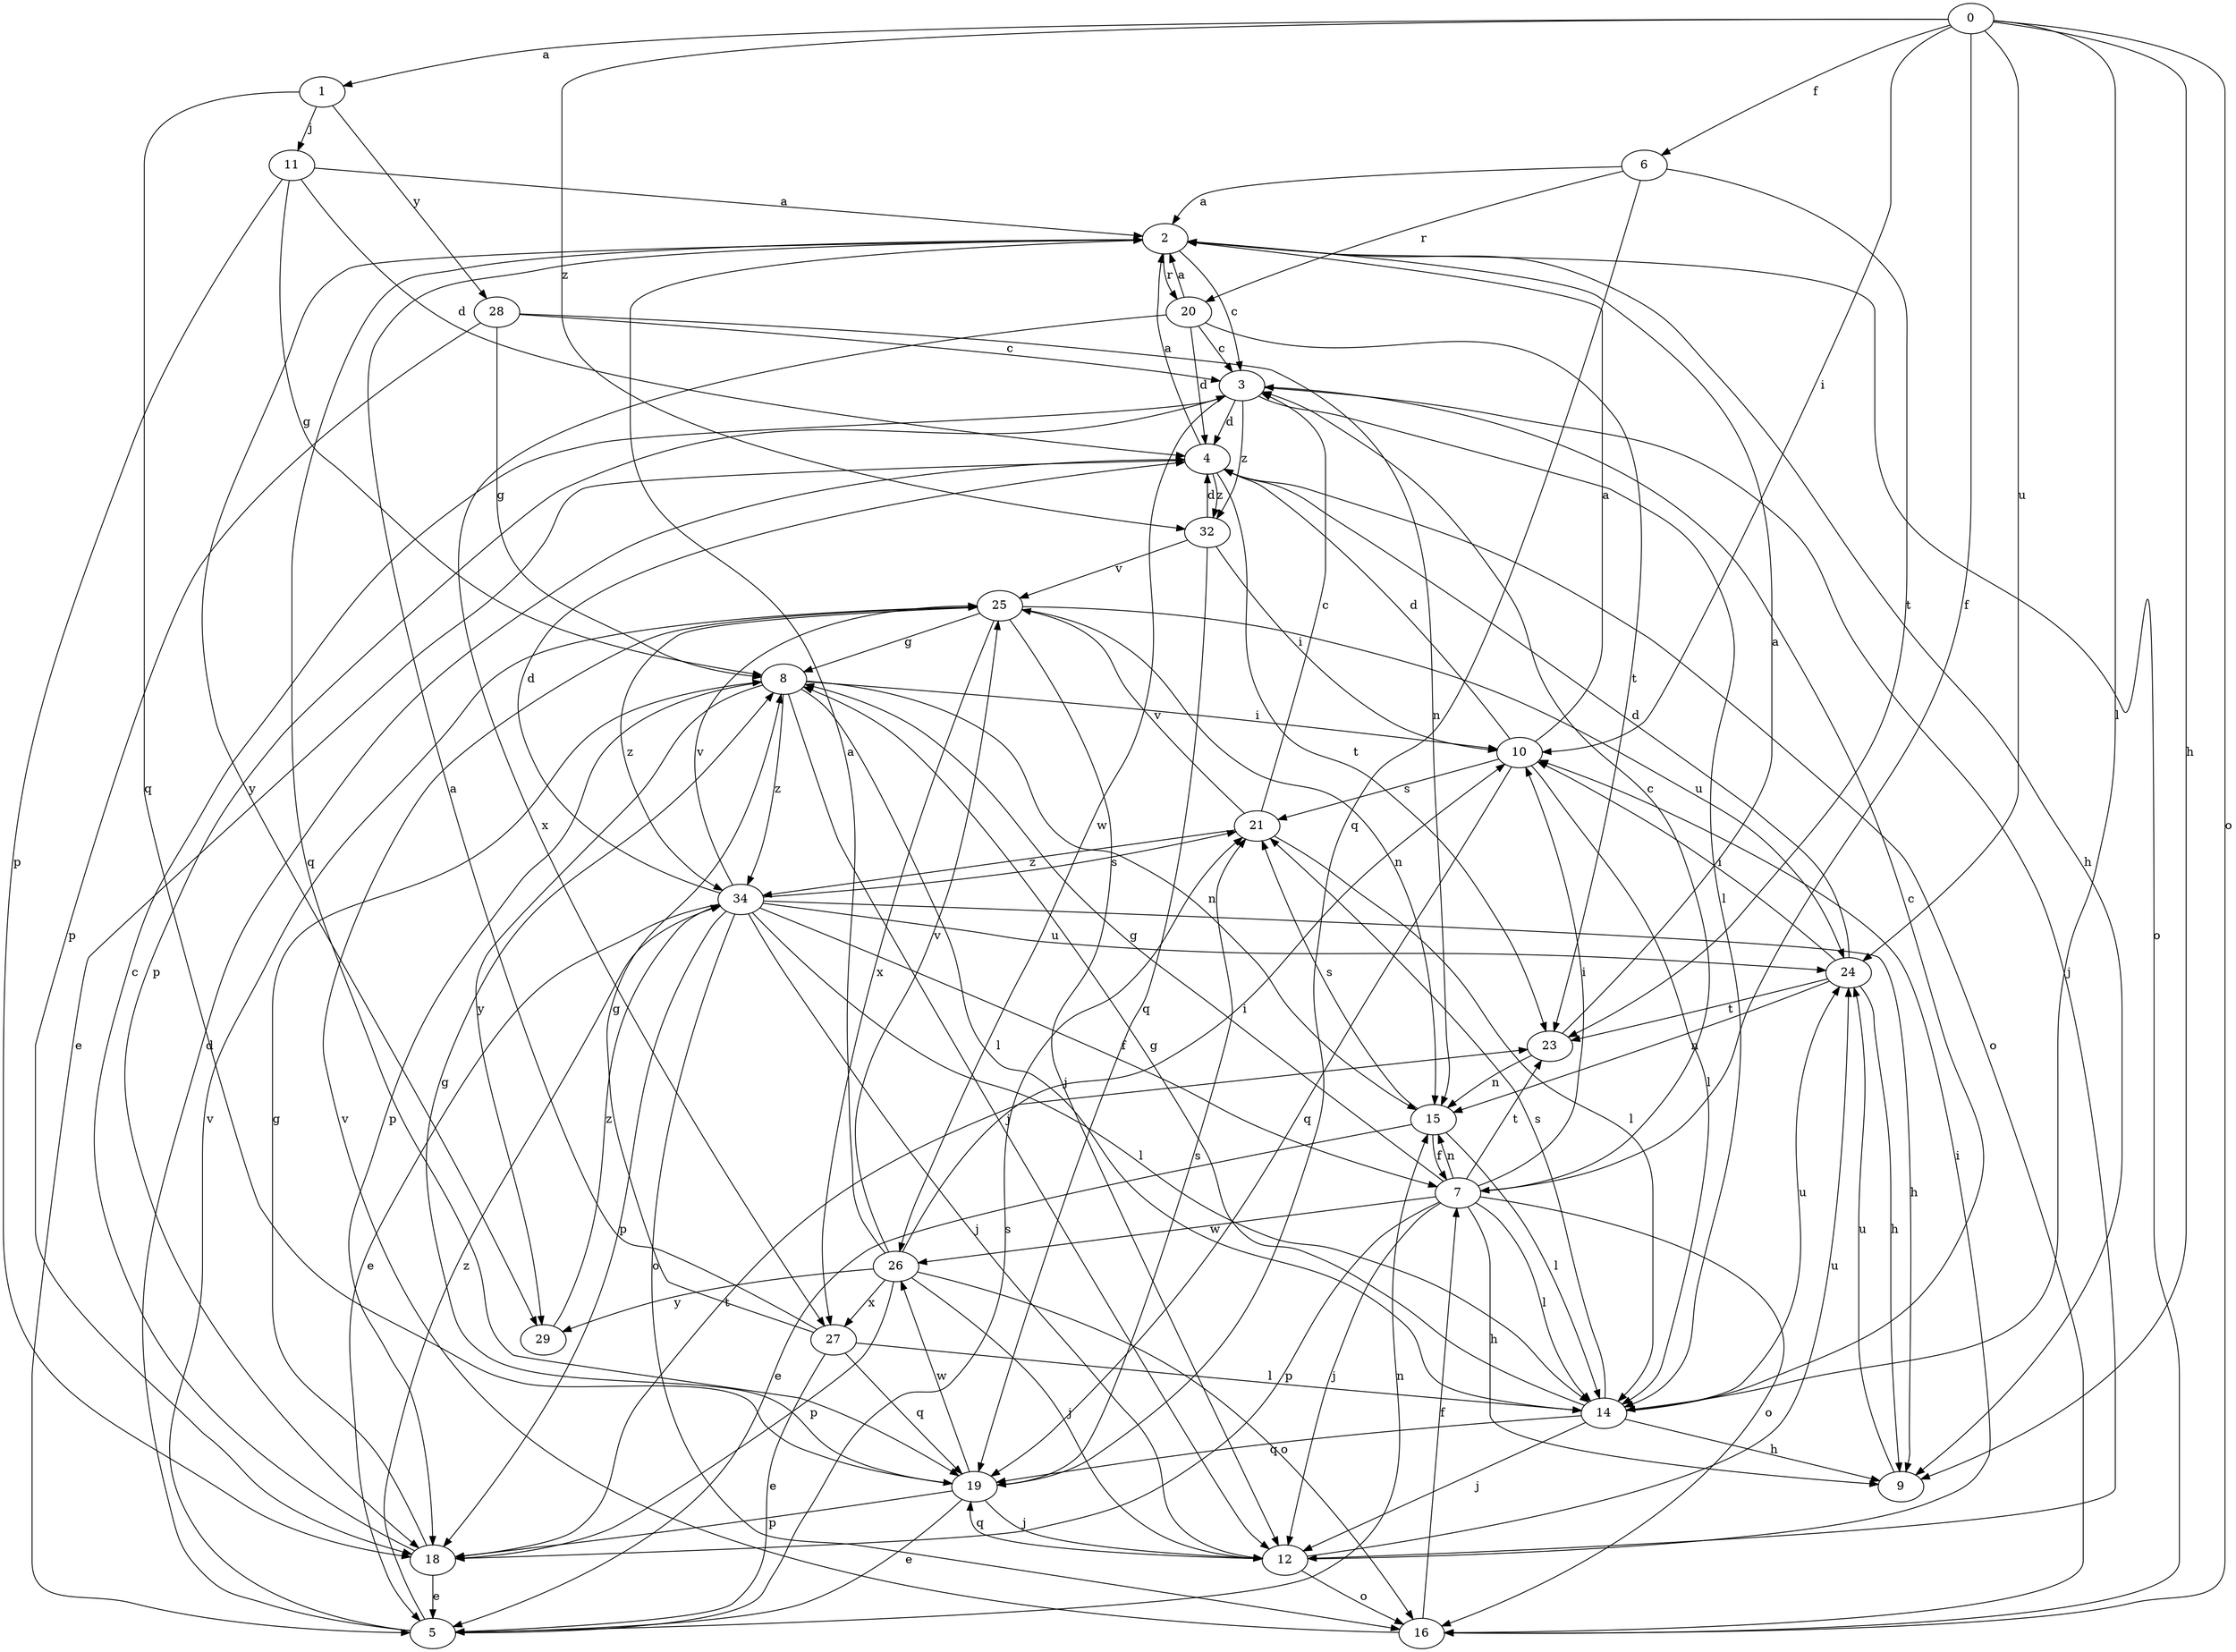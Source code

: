 strict digraph  {
0;
1;
2;
3;
4;
5;
6;
7;
8;
9;
10;
11;
12;
14;
15;
16;
18;
19;
20;
21;
23;
24;
25;
26;
27;
28;
29;
32;
34;
0 -> 1  [label=a];
0 -> 6  [label=f];
0 -> 7  [label=f];
0 -> 9  [label=h];
0 -> 10  [label=i];
0 -> 14  [label=l];
0 -> 16  [label=o];
0 -> 24  [label=u];
0 -> 32  [label=z];
1 -> 11  [label=j];
1 -> 19  [label=q];
1 -> 28  [label=y];
2 -> 3  [label=c];
2 -> 9  [label=h];
2 -> 16  [label=o];
2 -> 19  [label=q];
2 -> 20  [label=r];
2 -> 29  [label=y];
3 -> 4  [label=d];
3 -> 12  [label=j];
3 -> 14  [label=l];
3 -> 18  [label=p];
3 -> 26  [label=w];
3 -> 32  [label=z];
4 -> 2  [label=a];
4 -> 5  [label=e];
4 -> 16  [label=o];
4 -> 23  [label=t];
4 -> 32  [label=z];
5 -> 4  [label=d];
5 -> 15  [label=n];
5 -> 21  [label=s];
5 -> 25  [label=v];
5 -> 34  [label=z];
6 -> 2  [label=a];
6 -> 19  [label=q];
6 -> 20  [label=r];
6 -> 23  [label=t];
7 -> 3  [label=c];
7 -> 8  [label=g];
7 -> 9  [label=h];
7 -> 10  [label=i];
7 -> 12  [label=j];
7 -> 14  [label=l];
7 -> 15  [label=n];
7 -> 16  [label=o];
7 -> 18  [label=p];
7 -> 23  [label=t];
7 -> 26  [label=w];
8 -> 10  [label=i];
8 -> 12  [label=j];
8 -> 14  [label=l];
8 -> 15  [label=n];
8 -> 18  [label=p];
8 -> 29  [label=y];
8 -> 34  [label=z];
9 -> 24  [label=u];
10 -> 2  [label=a];
10 -> 4  [label=d];
10 -> 14  [label=l];
10 -> 19  [label=q];
10 -> 21  [label=s];
11 -> 2  [label=a];
11 -> 4  [label=d];
11 -> 8  [label=g];
11 -> 18  [label=p];
12 -> 10  [label=i];
12 -> 16  [label=o];
12 -> 19  [label=q];
12 -> 24  [label=u];
14 -> 3  [label=c];
14 -> 8  [label=g];
14 -> 9  [label=h];
14 -> 12  [label=j];
14 -> 19  [label=q];
14 -> 21  [label=s];
14 -> 24  [label=u];
15 -> 5  [label=e];
15 -> 7  [label=f];
15 -> 14  [label=l];
15 -> 21  [label=s];
16 -> 7  [label=f];
16 -> 25  [label=v];
18 -> 3  [label=c];
18 -> 5  [label=e];
18 -> 8  [label=g];
18 -> 23  [label=t];
19 -> 5  [label=e];
19 -> 8  [label=g];
19 -> 12  [label=j];
19 -> 18  [label=p];
19 -> 21  [label=s];
19 -> 26  [label=w];
20 -> 2  [label=a];
20 -> 3  [label=c];
20 -> 4  [label=d];
20 -> 23  [label=t];
20 -> 27  [label=x];
21 -> 3  [label=c];
21 -> 14  [label=l];
21 -> 25  [label=v];
21 -> 34  [label=z];
23 -> 2  [label=a];
23 -> 15  [label=n];
24 -> 4  [label=d];
24 -> 9  [label=h];
24 -> 10  [label=i];
24 -> 15  [label=n];
24 -> 23  [label=t];
25 -> 8  [label=g];
25 -> 12  [label=j];
25 -> 15  [label=n];
25 -> 24  [label=u];
25 -> 27  [label=x];
25 -> 34  [label=z];
26 -> 2  [label=a];
26 -> 10  [label=i];
26 -> 12  [label=j];
26 -> 16  [label=o];
26 -> 18  [label=p];
26 -> 25  [label=v];
26 -> 27  [label=x];
26 -> 29  [label=y];
27 -> 2  [label=a];
27 -> 5  [label=e];
27 -> 8  [label=g];
27 -> 14  [label=l];
27 -> 19  [label=q];
28 -> 3  [label=c];
28 -> 8  [label=g];
28 -> 15  [label=n];
28 -> 18  [label=p];
29 -> 34  [label=z];
32 -> 4  [label=d];
32 -> 10  [label=i];
32 -> 19  [label=q];
32 -> 25  [label=v];
34 -> 4  [label=d];
34 -> 5  [label=e];
34 -> 7  [label=f];
34 -> 9  [label=h];
34 -> 12  [label=j];
34 -> 14  [label=l];
34 -> 16  [label=o];
34 -> 18  [label=p];
34 -> 21  [label=s];
34 -> 24  [label=u];
34 -> 25  [label=v];
}
